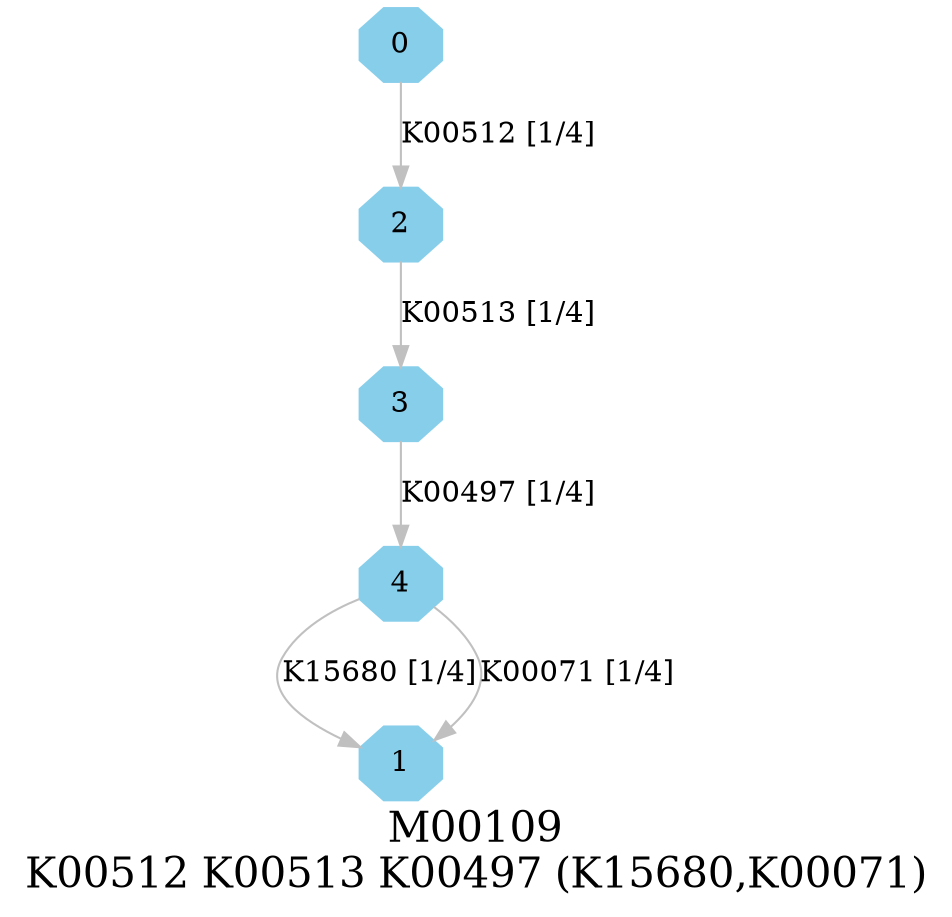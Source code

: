 digraph G {
graph [label="M00109
K00512 K00513 K00497 (K15680,K00071)",fontsize=20];
node [shape=box,style=filled];
edge [len=3,color=grey];
{node [width=.3,height=.3,shape=octagon,style=filled,color=skyblue] 0 1 2 3 4 }
0 -> 2 [label="K00512 [1/4]"];
2 -> 3 [label="K00513 [1/4]"];
3 -> 4 [label="K00497 [1/4]"];
4 -> 1 [label="K15680 [1/4]"];
4 -> 1 [label="K00071 [1/4]"];
}